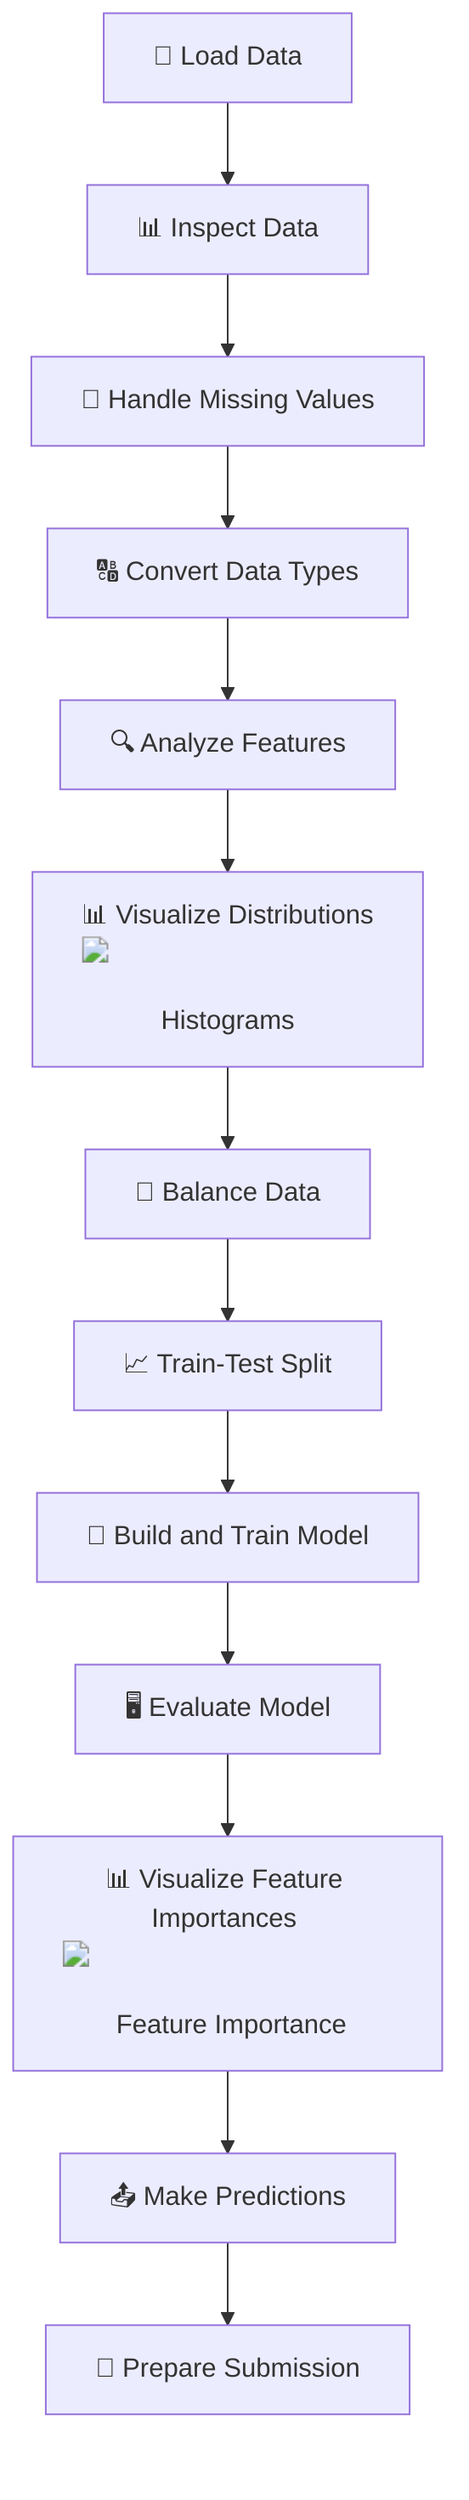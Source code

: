 flowchart TD
    A["📂 Load Data"] --> B["📊 Inspect Data"]
    B --> C["🔀 Handle Missing Values"]
    C --> D["🔠 Convert Data Types"]
    D --> E["🔍 Analyze Features"]
    
    E --> F["📊 Visualize Distributions <img src='dummy_plots/hist_template.svg' /> <br/> Histograms"]
    
    F --> G["🔄 Balance Data"]
    
    G --> H["📈 Train-Test Split"]
    H --> I["🧠 Build and Train Model"]
    I --> J["🖥️ Evaluate Model"]
    
    J --> K["📊 Visualize Feature Importances <img src='dummy_plots/barplot_template.svg' /> <br/> Feature Importance"]

    K --> L["📤 Make Predictions"]
    L --> M["📄 Prepare Submission"]